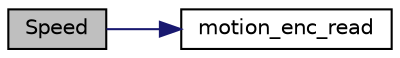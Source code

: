 digraph "Speed"
{
  edge [fontname="Helvetica",fontsize="10",labelfontname="Helvetica",labelfontsize="10"];
  node [fontname="Helvetica",fontsize="10",shape=record];
  rankdir="LR";
  Node1 [label="Speed",height=0.2,width=0.4,color="black", fillcolor="grey75", style="filled", fontcolor="black"];
  Node1 -> Node2 [color="midnightblue",fontsize="10",style="solid",fontname="Helvetica"];
  Node2 [label="motion_enc_read",height=0.2,width=0.4,color="black", fillcolor="white", style="filled",URL="$motion_8c.html#a783cb0180b4d2cd1979b20892e97a8e4"];
}
